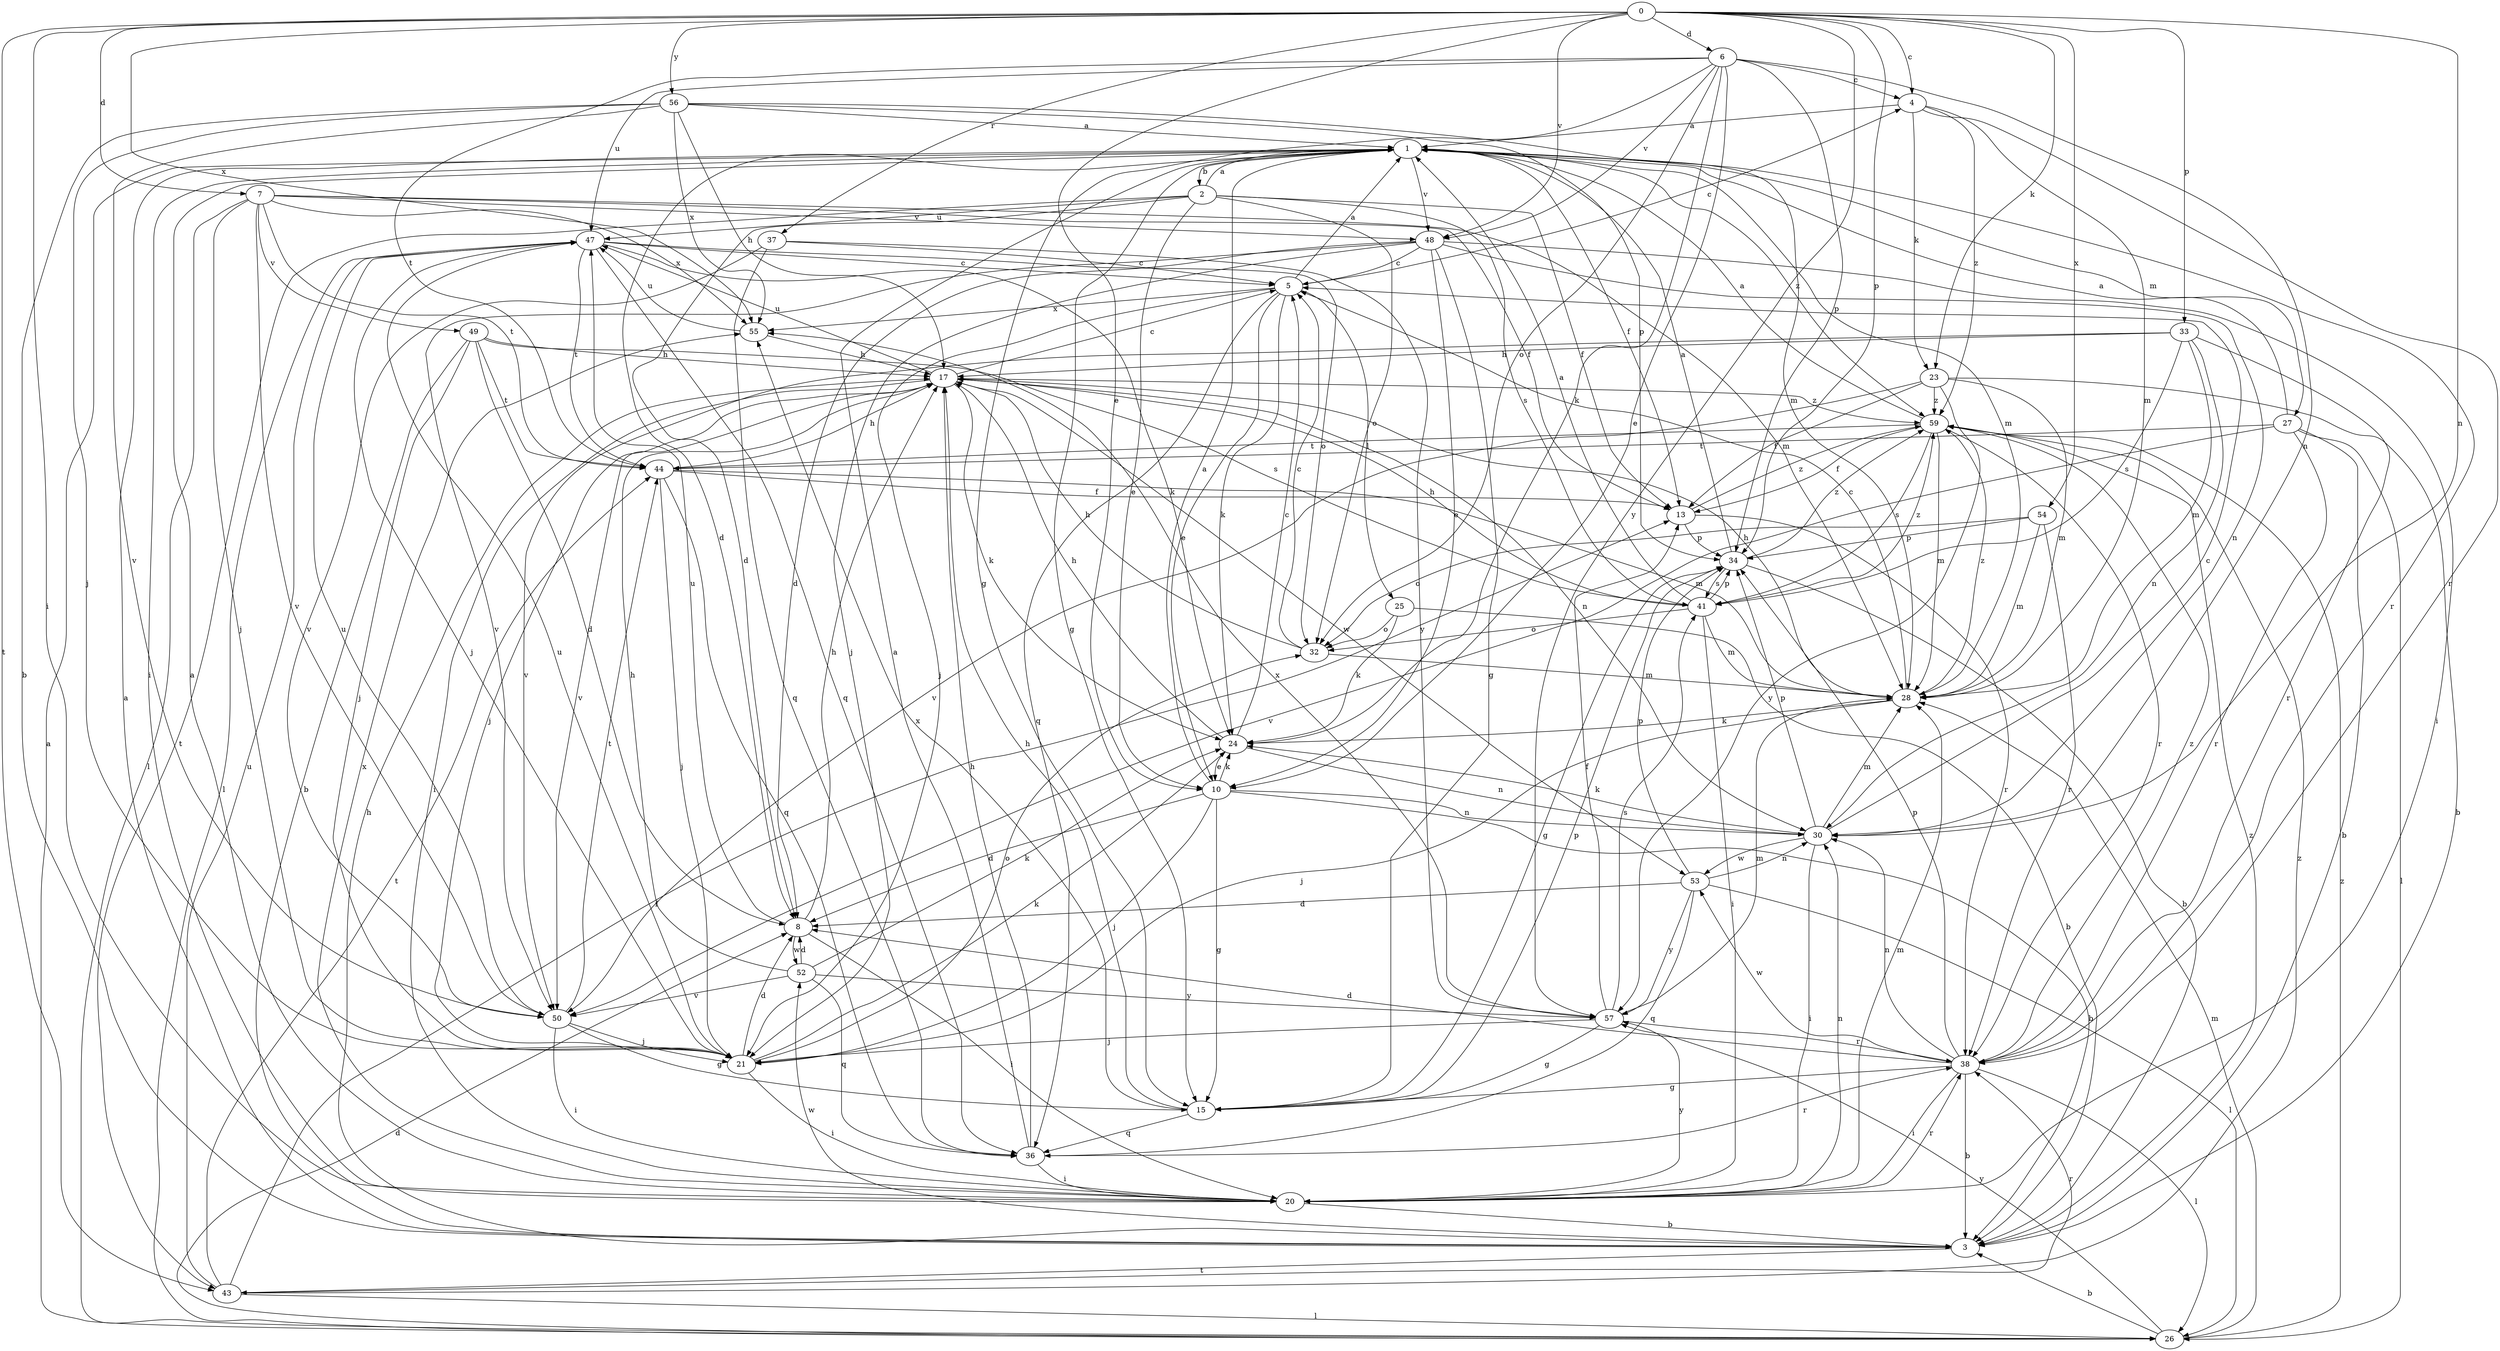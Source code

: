 strict digraph  {
0;
1;
2;
3;
4;
5;
6;
7;
8;
10;
13;
15;
17;
20;
21;
23;
24;
25;
26;
27;
28;
30;
32;
33;
34;
36;
37;
38;
41;
43;
44;
47;
48;
49;
50;
52;
53;
54;
55;
56;
57;
59;
0 -> 4  [label=c];
0 -> 6  [label=d];
0 -> 7  [label=d];
0 -> 10  [label=e];
0 -> 20  [label=i];
0 -> 23  [label=k];
0 -> 30  [label=n];
0 -> 33  [label=p];
0 -> 34  [label=p];
0 -> 37  [label=r];
0 -> 43  [label=t];
0 -> 48  [label=v];
0 -> 54  [label=x];
0 -> 55  [label=x];
0 -> 56  [label=y];
0 -> 57  [label=y];
1 -> 2  [label=b];
1 -> 8  [label=d];
1 -> 13  [label=f];
1 -> 15  [label=g];
1 -> 20  [label=i];
1 -> 27  [label=m];
1 -> 28  [label=m];
1 -> 38  [label=r];
1 -> 48  [label=v];
1 -> 59  [label=z];
2 -> 1  [label=a];
2 -> 8  [label=d];
2 -> 10  [label=e];
2 -> 13  [label=f];
2 -> 32  [label=o];
2 -> 41  [label=s];
2 -> 43  [label=t];
2 -> 47  [label=u];
3 -> 1  [label=a];
3 -> 17  [label=h];
3 -> 43  [label=t];
3 -> 52  [label=w];
3 -> 59  [label=z];
4 -> 1  [label=a];
4 -> 23  [label=k];
4 -> 28  [label=m];
4 -> 38  [label=r];
4 -> 59  [label=z];
5 -> 1  [label=a];
5 -> 4  [label=c];
5 -> 10  [label=e];
5 -> 21  [label=j];
5 -> 24  [label=k];
5 -> 25  [label=l];
5 -> 36  [label=q];
5 -> 55  [label=x];
6 -> 4  [label=c];
6 -> 10  [label=e];
6 -> 15  [label=g];
6 -> 24  [label=k];
6 -> 30  [label=n];
6 -> 32  [label=o];
6 -> 34  [label=p];
6 -> 44  [label=t];
6 -> 47  [label=u];
6 -> 48  [label=v];
7 -> 13  [label=f];
7 -> 21  [label=j];
7 -> 26  [label=l];
7 -> 28  [label=m];
7 -> 44  [label=t];
7 -> 48  [label=v];
7 -> 49  [label=v];
7 -> 50  [label=v];
7 -> 55  [label=x];
8 -> 17  [label=h];
8 -> 20  [label=i];
8 -> 47  [label=u];
8 -> 52  [label=w];
10 -> 1  [label=a];
10 -> 3  [label=b];
10 -> 8  [label=d];
10 -> 15  [label=g];
10 -> 21  [label=j];
10 -> 24  [label=k];
10 -> 30  [label=n];
13 -> 34  [label=p];
13 -> 38  [label=r];
13 -> 59  [label=z];
15 -> 17  [label=h];
15 -> 34  [label=p];
15 -> 36  [label=q];
15 -> 55  [label=x];
17 -> 5  [label=c];
17 -> 20  [label=i];
17 -> 21  [label=j];
17 -> 24  [label=k];
17 -> 30  [label=n];
17 -> 47  [label=u];
17 -> 50  [label=v];
17 -> 53  [label=w];
17 -> 59  [label=z];
20 -> 1  [label=a];
20 -> 3  [label=b];
20 -> 28  [label=m];
20 -> 30  [label=n];
20 -> 38  [label=r];
20 -> 55  [label=x];
20 -> 57  [label=y];
21 -> 8  [label=d];
21 -> 20  [label=i];
21 -> 24  [label=k];
21 -> 32  [label=o];
21 -> 47  [label=u];
23 -> 3  [label=b];
23 -> 13  [label=f];
23 -> 28  [label=m];
23 -> 50  [label=v];
23 -> 57  [label=y];
23 -> 59  [label=z];
24 -> 5  [label=c];
24 -> 10  [label=e];
24 -> 17  [label=h];
24 -> 30  [label=n];
25 -> 3  [label=b];
25 -> 24  [label=k];
25 -> 32  [label=o];
26 -> 1  [label=a];
26 -> 3  [label=b];
26 -> 8  [label=d];
26 -> 28  [label=m];
26 -> 57  [label=y];
26 -> 59  [label=z];
27 -> 1  [label=a];
27 -> 3  [label=b];
27 -> 26  [label=l];
27 -> 38  [label=r];
27 -> 44  [label=t];
27 -> 50  [label=v];
28 -> 5  [label=c];
28 -> 17  [label=h];
28 -> 21  [label=j];
28 -> 24  [label=k];
28 -> 59  [label=z];
30 -> 5  [label=c];
30 -> 20  [label=i];
30 -> 24  [label=k];
30 -> 28  [label=m];
30 -> 34  [label=p];
30 -> 53  [label=w];
32 -> 5  [label=c];
32 -> 17  [label=h];
32 -> 28  [label=m];
33 -> 17  [label=h];
33 -> 28  [label=m];
33 -> 30  [label=n];
33 -> 38  [label=r];
33 -> 41  [label=s];
33 -> 50  [label=v];
34 -> 1  [label=a];
34 -> 3  [label=b];
34 -> 15  [label=g];
34 -> 41  [label=s];
34 -> 59  [label=z];
36 -> 1  [label=a];
36 -> 17  [label=h];
36 -> 20  [label=i];
36 -> 38  [label=r];
37 -> 5  [label=c];
37 -> 36  [label=q];
37 -> 50  [label=v];
37 -> 57  [label=y];
38 -> 3  [label=b];
38 -> 8  [label=d];
38 -> 15  [label=g];
38 -> 20  [label=i];
38 -> 26  [label=l];
38 -> 30  [label=n];
38 -> 34  [label=p];
38 -> 53  [label=w];
38 -> 59  [label=z];
41 -> 1  [label=a];
41 -> 17  [label=h];
41 -> 20  [label=i];
41 -> 28  [label=m];
41 -> 32  [label=o];
41 -> 34  [label=p];
41 -> 59  [label=z];
43 -> 13  [label=f];
43 -> 26  [label=l];
43 -> 38  [label=r];
43 -> 44  [label=t];
43 -> 47  [label=u];
43 -> 59  [label=z];
44 -> 13  [label=f];
44 -> 17  [label=h];
44 -> 21  [label=j];
44 -> 28  [label=m];
44 -> 36  [label=q];
47 -> 5  [label=c];
47 -> 21  [label=j];
47 -> 24  [label=k];
47 -> 26  [label=l];
47 -> 32  [label=o];
47 -> 36  [label=q];
47 -> 44  [label=t];
48 -> 5  [label=c];
48 -> 8  [label=d];
48 -> 10  [label=e];
48 -> 15  [label=g];
48 -> 20  [label=i];
48 -> 21  [label=j];
48 -> 30  [label=n];
48 -> 50  [label=v];
49 -> 3  [label=b];
49 -> 8  [label=d];
49 -> 17  [label=h];
49 -> 21  [label=j];
49 -> 41  [label=s];
49 -> 44  [label=t];
50 -> 15  [label=g];
50 -> 20  [label=i];
50 -> 21  [label=j];
50 -> 44  [label=t];
50 -> 47  [label=u];
52 -> 8  [label=d];
52 -> 17  [label=h];
52 -> 24  [label=k];
52 -> 36  [label=q];
52 -> 50  [label=v];
52 -> 57  [label=y];
53 -> 8  [label=d];
53 -> 26  [label=l];
53 -> 30  [label=n];
53 -> 34  [label=p];
53 -> 36  [label=q];
53 -> 57  [label=y];
54 -> 28  [label=m];
54 -> 32  [label=o];
54 -> 34  [label=p];
54 -> 38  [label=r];
55 -> 17  [label=h];
55 -> 47  [label=u];
56 -> 1  [label=a];
56 -> 3  [label=b];
56 -> 17  [label=h];
56 -> 21  [label=j];
56 -> 28  [label=m];
56 -> 34  [label=p];
56 -> 50  [label=v];
56 -> 55  [label=x];
57 -> 13  [label=f];
57 -> 15  [label=g];
57 -> 21  [label=j];
57 -> 28  [label=m];
57 -> 38  [label=r];
57 -> 41  [label=s];
57 -> 55  [label=x];
59 -> 1  [label=a];
59 -> 13  [label=f];
59 -> 28  [label=m];
59 -> 38  [label=r];
59 -> 41  [label=s];
59 -> 44  [label=t];
}
